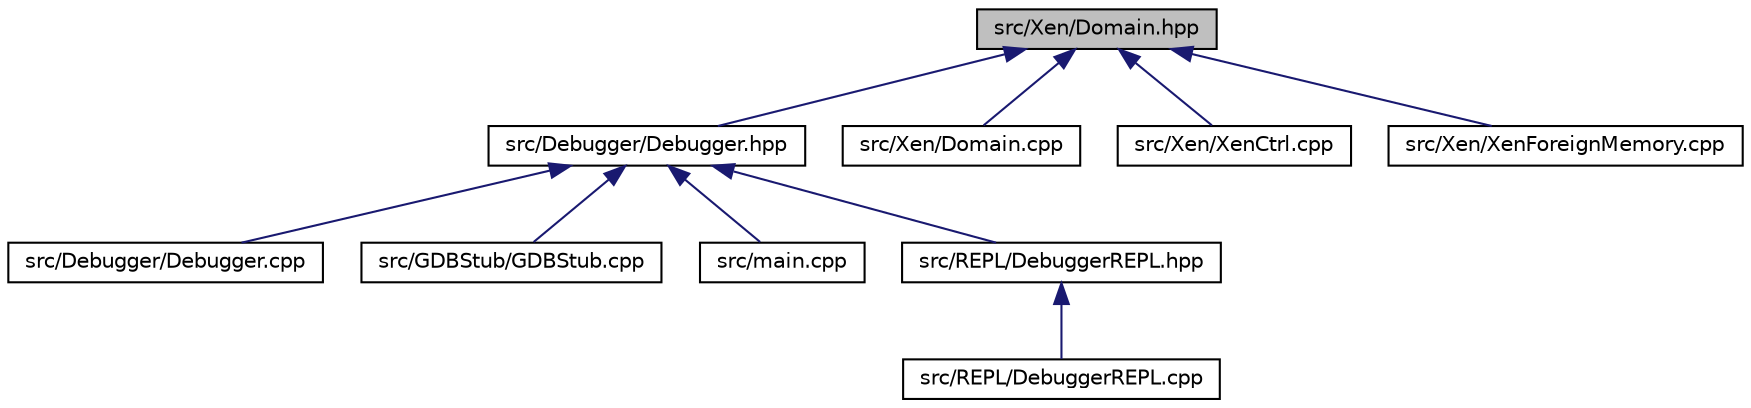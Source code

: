 digraph "src/Xen/Domain.hpp"
{
  edge [fontname="Helvetica",fontsize="10",labelfontname="Helvetica",labelfontsize="10"];
  node [fontname="Helvetica",fontsize="10",shape=record];
  Node38 [label="src/Xen/Domain.hpp",height=0.2,width=0.4,color="black", fillcolor="grey75", style="filled", fontcolor="black"];
  Node38 -> Node39 [dir="back",color="midnightblue",fontsize="10",style="solid",fontname="Helvetica"];
  Node39 [label="src/Debugger/Debugger.hpp",height=0.2,width=0.4,color="black", fillcolor="white", style="filled",URL="$_debugger_8hpp.html"];
  Node39 -> Node40 [dir="back",color="midnightblue",fontsize="10",style="solid",fontname="Helvetica"];
  Node40 [label="src/Debugger/Debugger.cpp",height=0.2,width=0.4,color="black", fillcolor="white", style="filled",URL="$_debugger_8cpp.html"];
  Node39 -> Node41 [dir="back",color="midnightblue",fontsize="10",style="solid",fontname="Helvetica"];
  Node41 [label="src/GDBStub/GDBStub.cpp",height=0.2,width=0.4,color="black", fillcolor="white", style="filled",URL="$_g_d_b_stub_8cpp.html"];
  Node39 -> Node42 [dir="back",color="midnightblue",fontsize="10",style="solid",fontname="Helvetica"];
  Node42 [label="src/main.cpp",height=0.2,width=0.4,color="black", fillcolor="white", style="filled",URL="$main_8cpp.html"];
  Node39 -> Node43 [dir="back",color="midnightblue",fontsize="10",style="solid",fontname="Helvetica"];
  Node43 [label="src/REPL/DebuggerREPL.hpp",height=0.2,width=0.4,color="black", fillcolor="white", style="filled",URL="$_debugger_r_e_p_l_8hpp.html"];
  Node43 -> Node44 [dir="back",color="midnightblue",fontsize="10",style="solid",fontname="Helvetica"];
  Node44 [label="src/REPL/DebuggerREPL.cpp",height=0.2,width=0.4,color="black", fillcolor="white", style="filled",URL="$_debugger_r_e_p_l_8cpp.html"];
  Node38 -> Node45 [dir="back",color="midnightblue",fontsize="10",style="solid",fontname="Helvetica"];
  Node45 [label="src/Xen/Domain.cpp",height=0.2,width=0.4,color="black", fillcolor="white", style="filled",URL="$_domain_8cpp.html"];
  Node38 -> Node46 [dir="back",color="midnightblue",fontsize="10",style="solid",fontname="Helvetica"];
  Node46 [label="src/Xen/XenCtrl.cpp",height=0.2,width=0.4,color="black", fillcolor="white", style="filled",URL="$_xen_ctrl_8cpp.html"];
  Node38 -> Node47 [dir="back",color="midnightblue",fontsize="10",style="solid",fontname="Helvetica"];
  Node47 [label="src/Xen/XenForeignMemory.cpp",height=0.2,width=0.4,color="black", fillcolor="white", style="filled",URL="$_xen_foreign_memory_8cpp.html"];
}
